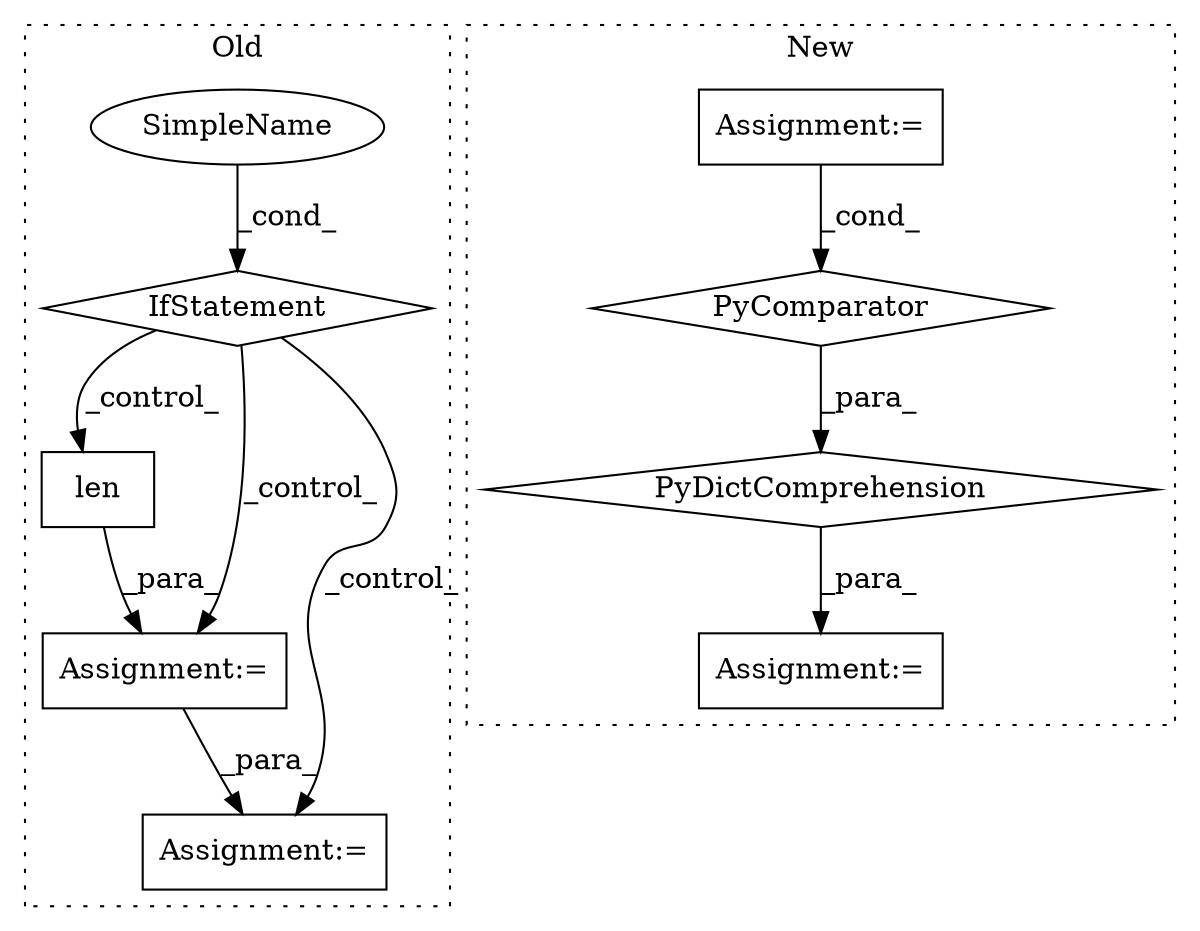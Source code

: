digraph G {
subgraph cluster0 {
1 [label="len" a="32" s="82924,82943" l="4,1" shape="box"];
6 [label="Assignment:=" a="7" s="82923" l="1" shape="box"];
7 [label="Assignment:=" a="7" s="82965" l="1" shape="box"];
8 [label="IfStatement" a="25" s="81958,82023" l="8,3" shape="diamond"];
9 [label="SimpleName" a="42" s="" l="" shape="ellipse"];
label = "Old";
style="dotted";
}
subgraph cluster1 {
2 [label="PyDictComprehension" a="110" s="84657" l="144" shape="diamond"];
3 [label="Assignment:=" a="7" s="84739" l="54" shape="box"];
4 [label="PyComparator" a="113" s="84739" l="54" shape="diamond"];
5 [label="Assignment:=" a="7" s="84645" l="12" shape="box"];
label = "New";
style="dotted";
}
1 -> 6 [label="_para_"];
2 -> 5 [label="_para_"];
3 -> 4 [label="_cond_"];
4 -> 2 [label="_para_"];
6 -> 7 [label="_para_"];
8 -> 1 [label="_control_"];
8 -> 6 [label="_control_"];
8 -> 7 [label="_control_"];
9 -> 8 [label="_cond_"];
}